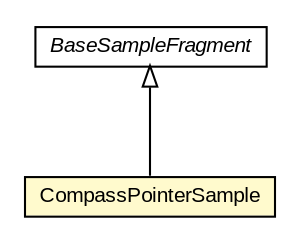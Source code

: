 #!/usr/local/bin/dot
#
# Class diagram 
# Generated by UMLGraph version R5_6-24-gf6e263 (http://www.umlgraph.org/)
#

digraph G {
	edge [fontname="arial",fontsize=10,labelfontname="arial",labelfontsize=10];
	node [fontname="arial",fontsize=10,shape=plaintext];
	nodesep=0.25;
	ranksep=0.5;
	// org.osmdroid.samplefragments.BaseSampleFragment
	c12398 [label=<<table title="org.osmdroid.samplefragments.BaseSampleFragment" border="0" cellborder="1" cellspacing="0" cellpadding="2" port="p" href="../BaseSampleFragment.html">
		<tr><td><table border="0" cellspacing="0" cellpadding="1">
<tr><td align="center" balign="center"><font face="arial italic"> BaseSampleFragment </font></td></tr>
		</table></td></tr>
		</table>>, URL="../BaseSampleFragment.html", fontname="arial", fontcolor="black", fontsize=10.0];
	// org.osmdroid.samplefragments.location.CompassPointerSample
	c12481 [label=<<table title="org.osmdroid.samplefragments.location.CompassPointerSample" border="0" cellborder="1" cellspacing="0" cellpadding="2" port="p" bgcolor="lemonChiffon" href="./CompassPointerSample.html">
		<tr><td><table border="0" cellspacing="0" cellpadding="1">
<tr><td align="center" balign="center"> CompassPointerSample </td></tr>
		</table></td></tr>
		</table>>, URL="./CompassPointerSample.html", fontname="arial", fontcolor="black", fontsize=10.0];
	//org.osmdroid.samplefragments.location.CompassPointerSample extends org.osmdroid.samplefragments.BaseSampleFragment
	c12398:p -> c12481:p [dir=back,arrowtail=empty];
}

